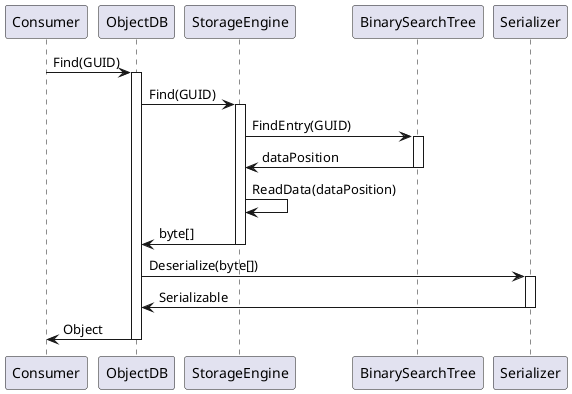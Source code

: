 @startuml
participant Consumer
participant ObjectDB
participant StorageEngine
participant BinarySearchTree
participant Serializer

Consumer -> ObjectDB ++: Find(GUID)

ObjectDB -> StorageEngine ++: Find(GUID)

StorageEngine -> BinarySearchTree ++: FindEntry(GUID)
BinarySearchTree -> StorageEngine --: dataPosition

StorageEngine -> StorageEngine: ReadData(dataPosition)

StorageEngine -> ObjectDB --: byte[]


ObjectDB  -> Serializer ++: Deserialize(byte[])
Serializer -> ObjectDB --: Serializable

ObjectDB -> Consumer --: Object

@enduml
